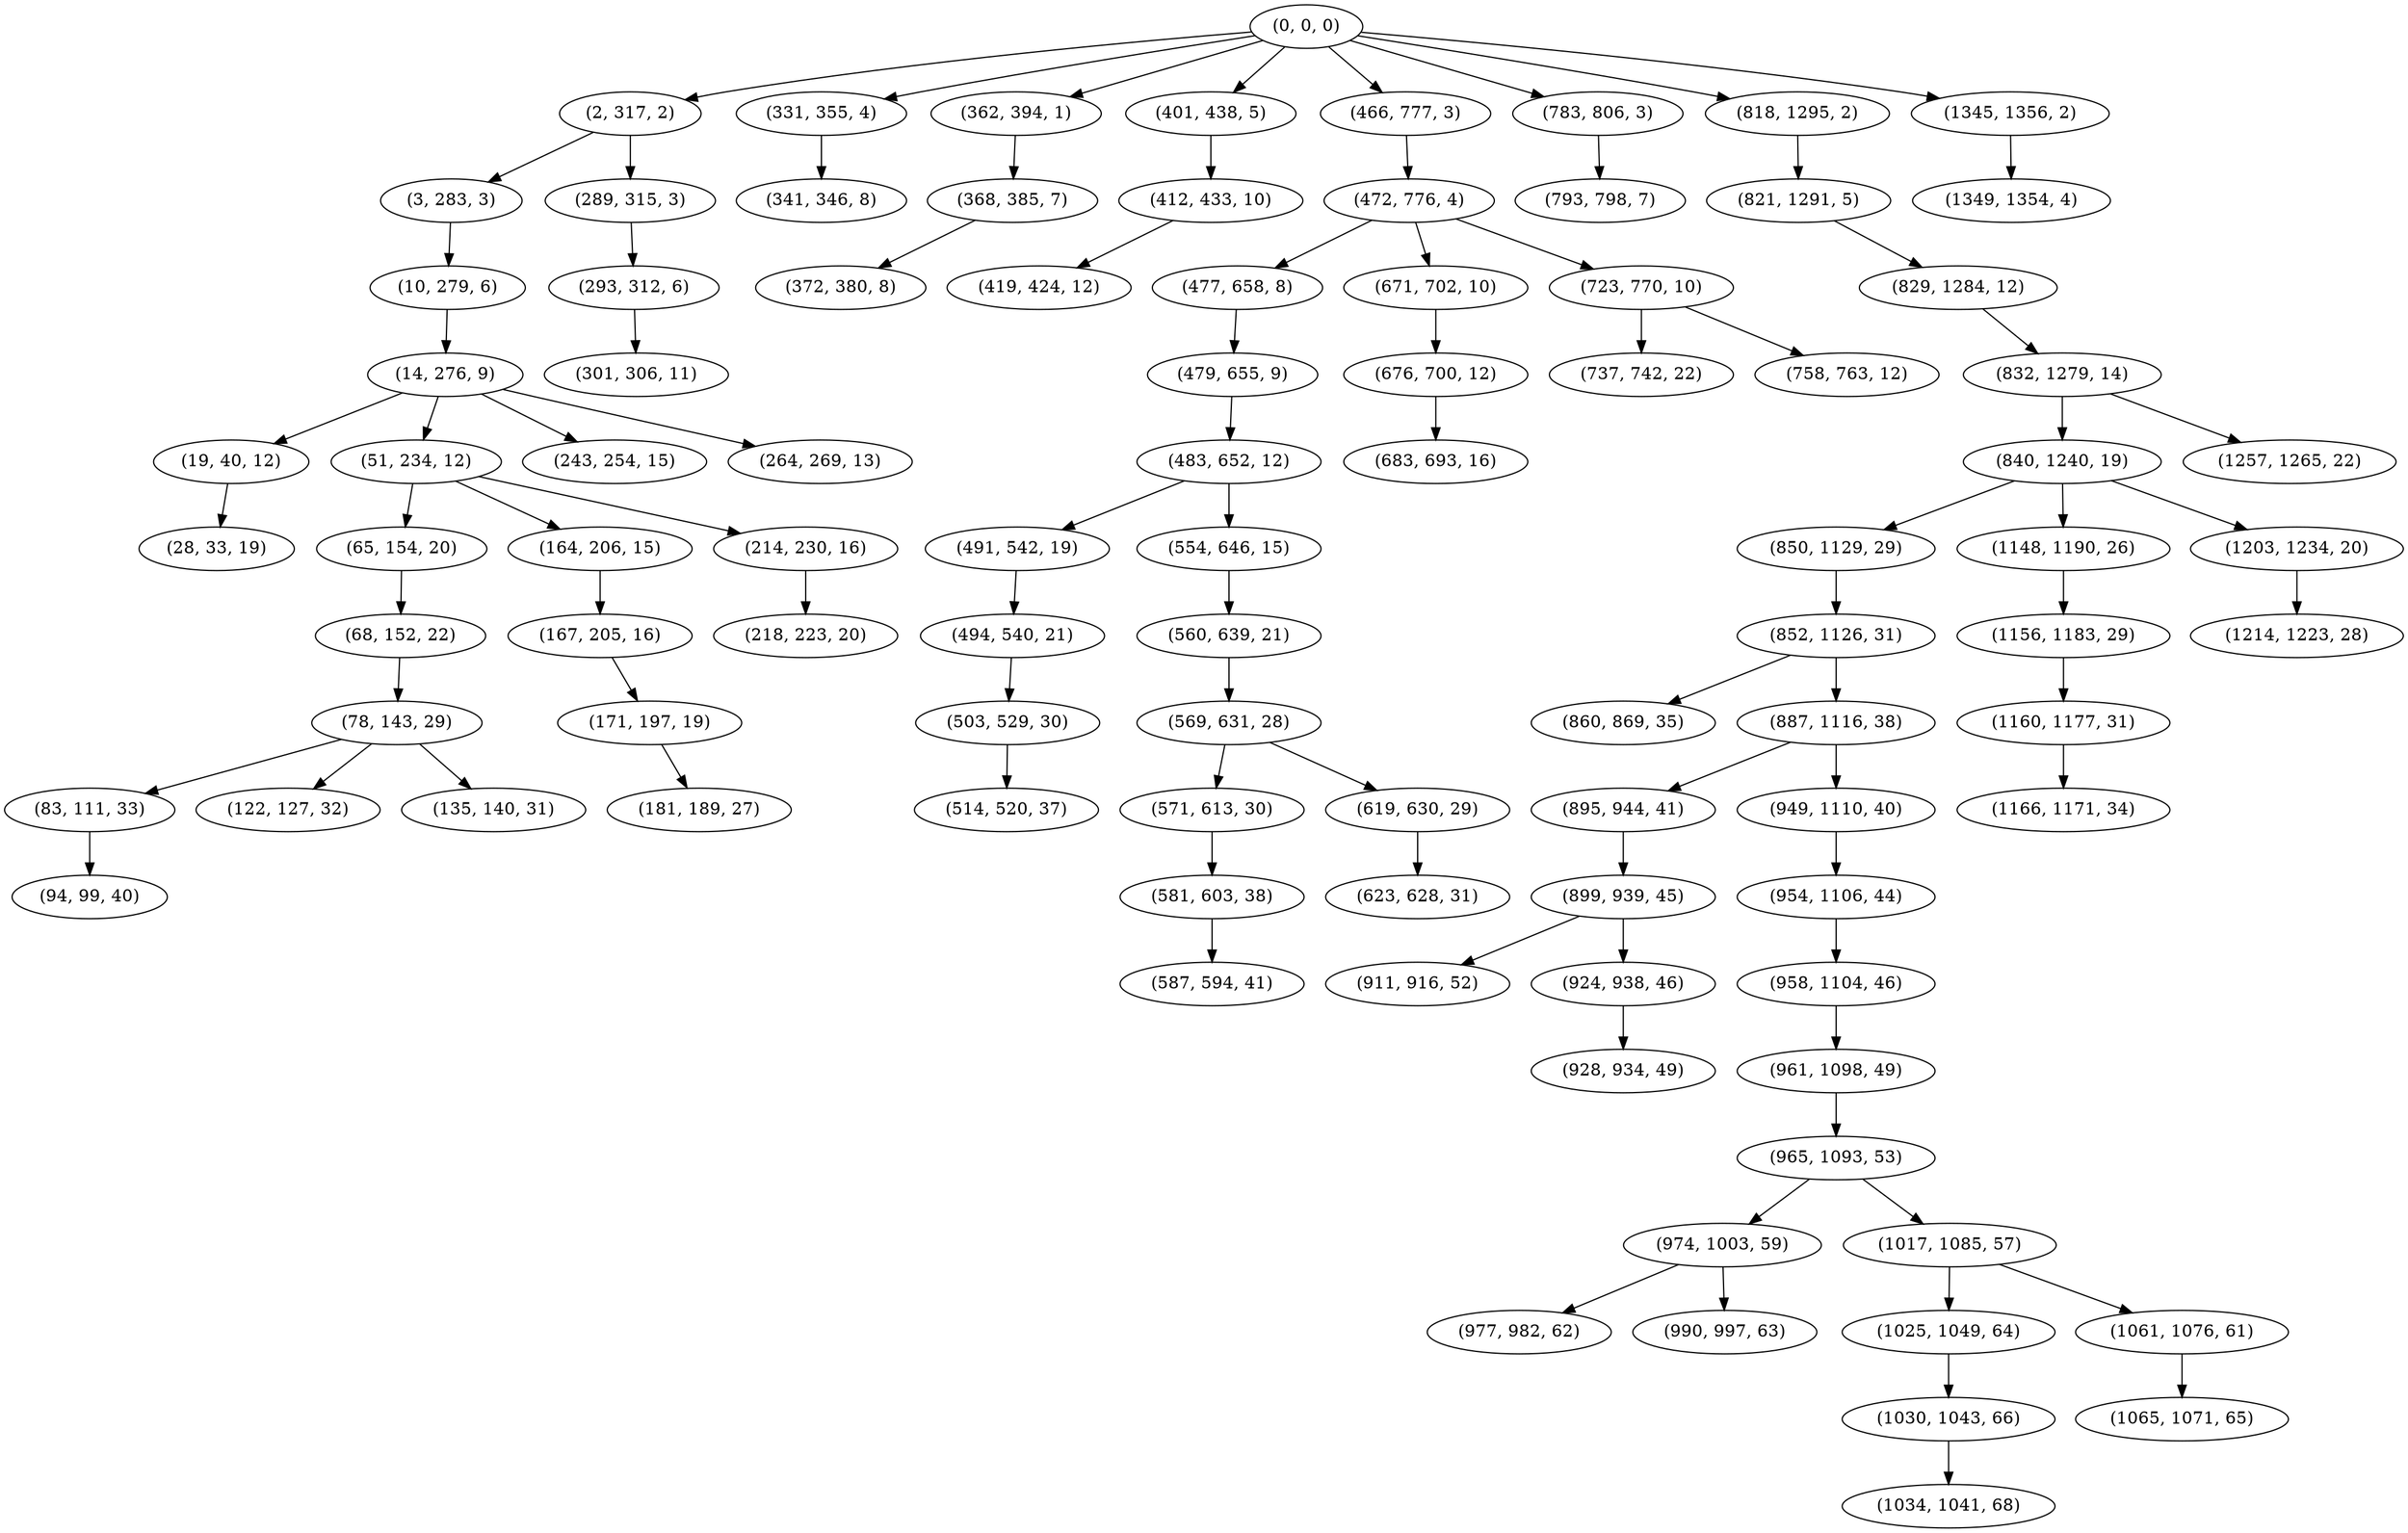 digraph tree {
    "(0, 0, 0)";
    "(2, 317, 2)";
    "(3, 283, 3)";
    "(10, 279, 6)";
    "(14, 276, 9)";
    "(19, 40, 12)";
    "(28, 33, 19)";
    "(51, 234, 12)";
    "(65, 154, 20)";
    "(68, 152, 22)";
    "(78, 143, 29)";
    "(83, 111, 33)";
    "(94, 99, 40)";
    "(122, 127, 32)";
    "(135, 140, 31)";
    "(164, 206, 15)";
    "(167, 205, 16)";
    "(171, 197, 19)";
    "(181, 189, 27)";
    "(214, 230, 16)";
    "(218, 223, 20)";
    "(243, 254, 15)";
    "(264, 269, 13)";
    "(289, 315, 3)";
    "(293, 312, 6)";
    "(301, 306, 11)";
    "(331, 355, 4)";
    "(341, 346, 8)";
    "(362, 394, 1)";
    "(368, 385, 7)";
    "(372, 380, 8)";
    "(401, 438, 5)";
    "(412, 433, 10)";
    "(419, 424, 12)";
    "(466, 777, 3)";
    "(472, 776, 4)";
    "(477, 658, 8)";
    "(479, 655, 9)";
    "(483, 652, 12)";
    "(491, 542, 19)";
    "(494, 540, 21)";
    "(503, 529, 30)";
    "(514, 520, 37)";
    "(554, 646, 15)";
    "(560, 639, 21)";
    "(569, 631, 28)";
    "(571, 613, 30)";
    "(581, 603, 38)";
    "(587, 594, 41)";
    "(619, 630, 29)";
    "(623, 628, 31)";
    "(671, 702, 10)";
    "(676, 700, 12)";
    "(683, 693, 16)";
    "(723, 770, 10)";
    "(737, 742, 22)";
    "(758, 763, 12)";
    "(783, 806, 3)";
    "(793, 798, 7)";
    "(818, 1295, 2)";
    "(821, 1291, 5)";
    "(829, 1284, 12)";
    "(832, 1279, 14)";
    "(840, 1240, 19)";
    "(850, 1129, 29)";
    "(852, 1126, 31)";
    "(860, 869, 35)";
    "(887, 1116, 38)";
    "(895, 944, 41)";
    "(899, 939, 45)";
    "(911, 916, 52)";
    "(924, 938, 46)";
    "(928, 934, 49)";
    "(949, 1110, 40)";
    "(954, 1106, 44)";
    "(958, 1104, 46)";
    "(961, 1098, 49)";
    "(965, 1093, 53)";
    "(974, 1003, 59)";
    "(977, 982, 62)";
    "(990, 997, 63)";
    "(1017, 1085, 57)";
    "(1025, 1049, 64)";
    "(1030, 1043, 66)";
    "(1034, 1041, 68)";
    "(1061, 1076, 61)";
    "(1065, 1071, 65)";
    "(1148, 1190, 26)";
    "(1156, 1183, 29)";
    "(1160, 1177, 31)";
    "(1166, 1171, 34)";
    "(1203, 1234, 20)";
    "(1214, 1223, 28)";
    "(1257, 1265, 22)";
    "(1345, 1356, 2)";
    "(1349, 1354, 4)";
    "(0, 0, 0)" -> "(2, 317, 2)";
    "(0, 0, 0)" -> "(331, 355, 4)";
    "(0, 0, 0)" -> "(362, 394, 1)";
    "(0, 0, 0)" -> "(401, 438, 5)";
    "(0, 0, 0)" -> "(466, 777, 3)";
    "(0, 0, 0)" -> "(783, 806, 3)";
    "(0, 0, 0)" -> "(818, 1295, 2)";
    "(0, 0, 0)" -> "(1345, 1356, 2)";
    "(2, 317, 2)" -> "(3, 283, 3)";
    "(2, 317, 2)" -> "(289, 315, 3)";
    "(3, 283, 3)" -> "(10, 279, 6)";
    "(10, 279, 6)" -> "(14, 276, 9)";
    "(14, 276, 9)" -> "(19, 40, 12)";
    "(14, 276, 9)" -> "(51, 234, 12)";
    "(14, 276, 9)" -> "(243, 254, 15)";
    "(14, 276, 9)" -> "(264, 269, 13)";
    "(19, 40, 12)" -> "(28, 33, 19)";
    "(51, 234, 12)" -> "(65, 154, 20)";
    "(51, 234, 12)" -> "(164, 206, 15)";
    "(51, 234, 12)" -> "(214, 230, 16)";
    "(65, 154, 20)" -> "(68, 152, 22)";
    "(68, 152, 22)" -> "(78, 143, 29)";
    "(78, 143, 29)" -> "(83, 111, 33)";
    "(78, 143, 29)" -> "(122, 127, 32)";
    "(78, 143, 29)" -> "(135, 140, 31)";
    "(83, 111, 33)" -> "(94, 99, 40)";
    "(164, 206, 15)" -> "(167, 205, 16)";
    "(167, 205, 16)" -> "(171, 197, 19)";
    "(171, 197, 19)" -> "(181, 189, 27)";
    "(214, 230, 16)" -> "(218, 223, 20)";
    "(289, 315, 3)" -> "(293, 312, 6)";
    "(293, 312, 6)" -> "(301, 306, 11)";
    "(331, 355, 4)" -> "(341, 346, 8)";
    "(362, 394, 1)" -> "(368, 385, 7)";
    "(368, 385, 7)" -> "(372, 380, 8)";
    "(401, 438, 5)" -> "(412, 433, 10)";
    "(412, 433, 10)" -> "(419, 424, 12)";
    "(466, 777, 3)" -> "(472, 776, 4)";
    "(472, 776, 4)" -> "(477, 658, 8)";
    "(472, 776, 4)" -> "(671, 702, 10)";
    "(472, 776, 4)" -> "(723, 770, 10)";
    "(477, 658, 8)" -> "(479, 655, 9)";
    "(479, 655, 9)" -> "(483, 652, 12)";
    "(483, 652, 12)" -> "(491, 542, 19)";
    "(483, 652, 12)" -> "(554, 646, 15)";
    "(491, 542, 19)" -> "(494, 540, 21)";
    "(494, 540, 21)" -> "(503, 529, 30)";
    "(503, 529, 30)" -> "(514, 520, 37)";
    "(554, 646, 15)" -> "(560, 639, 21)";
    "(560, 639, 21)" -> "(569, 631, 28)";
    "(569, 631, 28)" -> "(571, 613, 30)";
    "(569, 631, 28)" -> "(619, 630, 29)";
    "(571, 613, 30)" -> "(581, 603, 38)";
    "(581, 603, 38)" -> "(587, 594, 41)";
    "(619, 630, 29)" -> "(623, 628, 31)";
    "(671, 702, 10)" -> "(676, 700, 12)";
    "(676, 700, 12)" -> "(683, 693, 16)";
    "(723, 770, 10)" -> "(737, 742, 22)";
    "(723, 770, 10)" -> "(758, 763, 12)";
    "(783, 806, 3)" -> "(793, 798, 7)";
    "(818, 1295, 2)" -> "(821, 1291, 5)";
    "(821, 1291, 5)" -> "(829, 1284, 12)";
    "(829, 1284, 12)" -> "(832, 1279, 14)";
    "(832, 1279, 14)" -> "(840, 1240, 19)";
    "(832, 1279, 14)" -> "(1257, 1265, 22)";
    "(840, 1240, 19)" -> "(850, 1129, 29)";
    "(840, 1240, 19)" -> "(1148, 1190, 26)";
    "(840, 1240, 19)" -> "(1203, 1234, 20)";
    "(850, 1129, 29)" -> "(852, 1126, 31)";
    "(852, 1126, 31)" -> "(860, 869, 35)";
    "(852, 1126, 31)" -> "(887, 1116, 38)";
    "(887, 1116, 38)" -> "(895, 944, 41)";
    "(887, 1116, 38)" -> "(949, 1110, 40)";
    "(895, 944, 41)" -> "(899, 939, 45)";
    "(899, 939, 45)" -> "(911, 916, 52)";
    "(899, 939, 45)" -> "(924, 938, 46)";
    "(924, 938, 46)" -> "(928, 934, 49)";
    "(949, 1110, 40)" -> "(954, 1106, 44)";
    "(954, 1106, 44)" -> "(958, 1104, 46)";
    "(958, 1104, 46)" -> "(961, 1098, 49)";
    "(961, 1098, 49)" -> "(965, 1093, 53)";
    "(965, 1093, 53)" -> "(974, 1003, 59)";
    "(965, 1093, 53)" -> "(1017, 1085, 57)";
    "(974, 1003, 59)" -> "(977, 982, 62)";
    "(974, 1003, 59)" -> "(990, 997, 63)";
    "(1017, 1085, 57)" -> "(1025, 1049, 64)";
    "(1017, 1085, 57)" -> "(1061, 1076, 61)";
    "(1025, 1049, 64)" -> "(1030, 1043, 66)";
    "(1030, 1043, 66)" -> "(1034, 1041, 68)";
    "(1061, 1076, 61)" -> "(1065, 1071, 65)";
    "(1148, 1190, 26)" -> "(1156, 1183, 29)";
    "(1156, 1183, 29)" -> "(1160, 1177, 31)";
    "(1160, 1177, 31)" -> "(1166, 1171, 34)";
    "(1203, 1234, 20)" -> "(1214, 1223, 28)";
    "(1345, 1356, 2)" -> "(1349, 1354, 4)";
}
